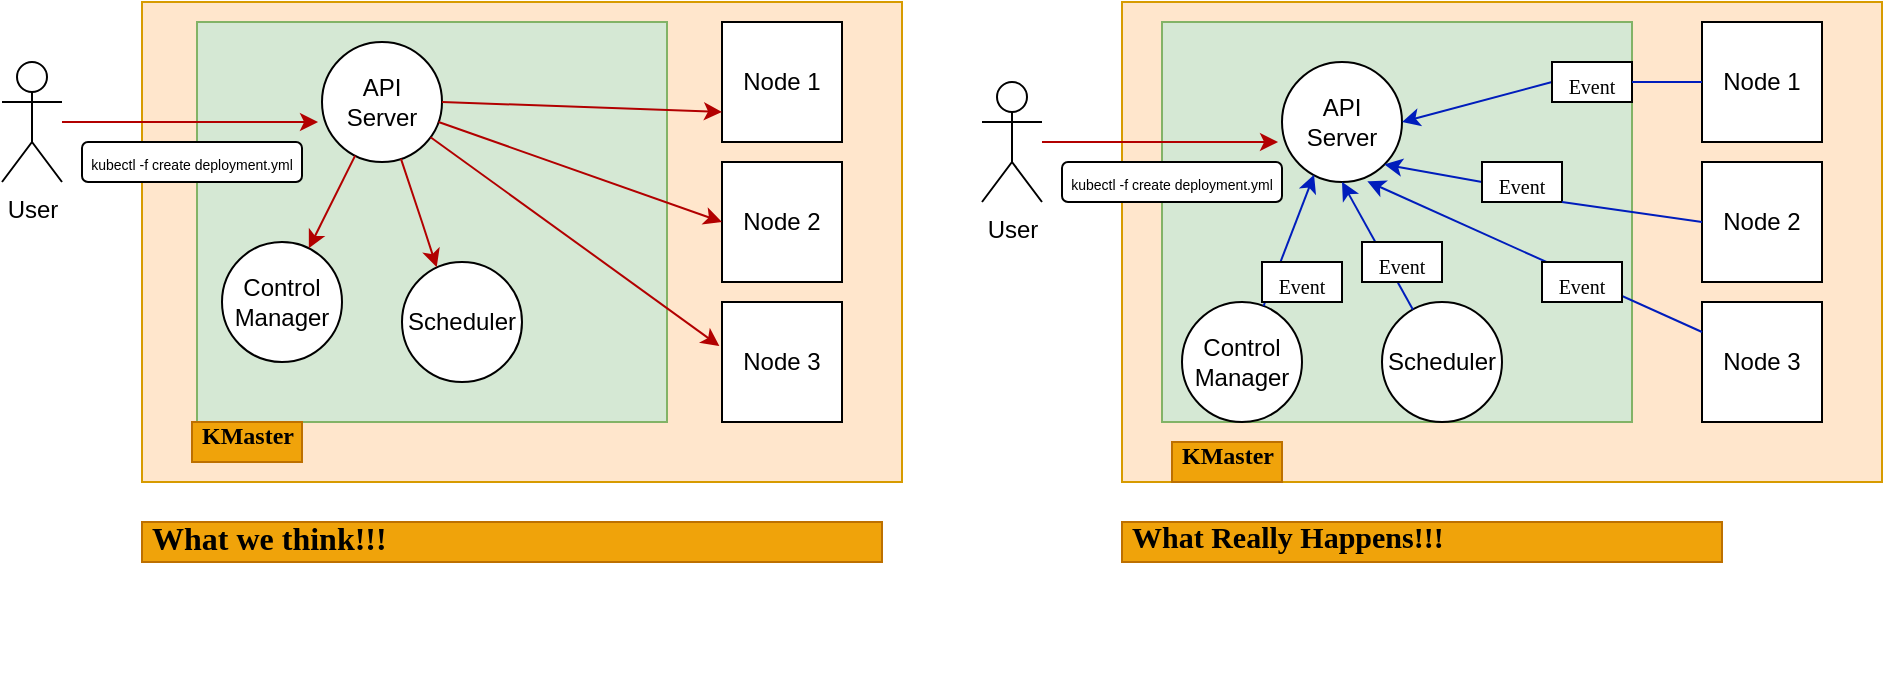 <mxfile version="20.3.1" type="github">
  <diagram id="y8RgMXlmg_gge-7AhZ-_" name="Page-1">
    <mxGraphModel dx="1196" dy="551" grid="1" gridSize="10" guides="1" tooltips="1" connect="1" arrows="1" fold="1" page="1" pageScale="1" pageWidth="827" pageHeight="1169" math="0" shadow="0">
      <root>
        <mxCell id="0" />
        <mxCell id="1" parent="0" />
        <mxCell id="BDUe3Jq0V9347dnS5RK9-30" value="" style="rounded=0;whiteSpace=wrap;html=1;fillColor=#ffe6cc;strokeColor=#d79b00;" vertex="1" parent="1">
          <mxGeometry x="100" y="120" width="380" height="240" as="geometry" />
        </mxCell>
        <mxCell id="BDUe3Jq0V9347dnS5RK9-3" value="&lt;span style=&quot;color: rgba(0, 0, 0, 0); font-family: monospace; font-size: 0px; text-align: start;&quot;&gt;%3CmxGraphModel%3E%3Croot%3E%3CmxCell%20id%3D%220%22%2F%3E%3CmxCell%20id%3D%221%22%20parent%3D%220%22%2F%3E%3CmxCell%20id%3D%222%22%20value%3D%22%22%20style%3D%22endArrow%3Dclassic%3Bhtml%3D1%3Brounded%3D0%3BfontFamily%3DTimes%20New%20Roman%3BfontSize%3D15%3B%22%20edge%3D%221%22%20parent%3D%221%22%3E%3CmxGeometry%20width%3D%2250%22%20height%3D%2250%22%20relative%3D%221%22%20as%3D%22geometry%22%3E%3CmxPoint%20x%3D%22600%22%20y%3D%22260.741%22%20as%3D%22sourcePoint%22%2F%3E%3CmxPoint%20x%3D%22600%22%20y%3D%22279.259%22%20as%3D%22targetPoint%22%2F%3E%3CArray%20as%3D%22points%22%3E%3CmxPoint%20x%3D%22530%22%20y%3D%22290%22%2F%3E%3C%2FArray%3E%3C%2FmxGeometry%3E%3C%2FmxCell%3E%3C%2Froot%3E%3C%2FmxGraphModel%3E&lt;/span&gt;" style="rounded=0;whiteSpace=wrap;html=1;fillColor=#d5e8d4;strokeColor=#82b366;" vertex="1" parent="1">
          <mxGeometry x="127.5" y="130" width="235" height="200" as="geometry" />
        </mxCell>
        <mxCell id="BDUe3Jq0V9347dnS5RK9-4" value="API Server" style="ellipse;whiteSpace=wrap;html=1;aspect=fixed;" vertex="1" parent="1">
          <mxGeometry x="190" y="140" width="60" height="60" as="geometry" />
        </mxCell>
        <mxCell id="BDUe3Jq0V9347dnS5RK9-5" value="Control Manager" style="ellipse;whiteSpace=wrap;html=1;aspect=fixed;" vertex="1" parent="1">
          <mxGeometry x="140" y="240" width="60" height="60" as="geometry" />
        </mxCell>
        <mxCell id="BDUe3Jq0V9347dnS5RK9-6" value="Scheduler" style="ellipse;whiteSpace=wrap;html=1;aspect=fixed;" vertex="1" parent="1">
          <mxGeometry x="230" y="250" width="60" height="60" as="geometry" />
        </mxCell>
        <mxCell id="BDUe3Jq0V9347dnS5RK9-9" value="User" style="shape=umlActor;verticalLabelPosition=bottom;verticalAlign=top;html=1;outlineConnect=0;" vertex="1" parent="1">
          <mxGeometry x="30" y="150" width="30" height="60" as="geometry" />
        </mxCell>
        <mxCell id="BDUe3Jq0V9347dnS5RK9-15" value="&lt;font style=&quot;font-size: 7px;&quot;&gt;kubectl -f create deployment.yml&lt;/font&gt;" style="rounded=1;whiteSpace=wrap;html=1;" vertex="1" parent="1">
          <mxGeometry x="70" y="190" width="110" height="20" as="geometry" />
        </mxCell>
        <mxCell id="BDUe3Jq0V9347dnS5RK9-17" value="Node 1" style="rounded=0;whiteSpace=wrap;html=1;" vertex="1" parent="1">
          <mxGeometry x="390" y="130" width="60" height="60" as="geometry" />
        </mxCell>
        <mxCell id="BDUe3Jq0V9347dnS5RK9-18" value="Node 2" style="rounded=0;whiteSpace=wrap;html=1;" vertex="1" parent="1">
          <mxGeometry x="390" y="200" width="60" height="60" as="geometry" />
        </mxCell>
        <mxCell id="BDUe3Jq0V9347dnS5RK9-19" value="Node 3" style="rounded=0;whiteSpace=wrap;html=1;" vertex="1" parent="1">
          <mxGeometry x="390" y="270" width="60" height="60" as="geometry" />
        </mxCell>
        <mxCell id="BDUe3Jq0V9347dnS5RK9-26" value="" style="endArrow=classic;html=1;rounded=0;entryX=0;entryY=0.75;entryDx=0;entryDy=0;exitX=1;exitY=0.5;exitDx=0;exitDy=0;fillColor=#e51400;strokeColor=#B20000;" edge="1" parent="1" source="BDUe3Jq0V9347dnS5RK9-4" target="BDUe3Jq0V9347dnS5RK9-17">
          <mxGeometry width="50" height="50" relative="1" as="geometry">
            <mxPoint x="380" y="250" as="sourcePoint" />
            <mxPoint x="430" y="200" as="targetPoint" />
          </mxGeometry>
        </mxCell>
        <mxCell id="BDUe3Jq0V9347dnS5RK9-27" value="" style="endArrow=classic;html=1;rounded=0;entryX=0;entryY=0.5;entryDx=0;entryDy=0;fillColor=#e51400;strokeColor=#B20000;" edge="1" parent="1" source="BDUe3Jq0V9347dnS5RK9-4" target="BDUe3Jq0V9347dnS5RK9-18">
          <mxGeometry width="50" height="50" relative="1" as="geometry">
            <mxPoint x="380" y="250" as="sourcePoint" />
            <mxPoint x="430" y="200" as="targetPoint" />
          </mxGeometry>
        </mxCell>
        <mxCell id="BDUe3Jq0V9347dnS5RK9-28" value="" style="endArrow=classic;html=1;rounded=0;entryX=-0.022;entryY=0.367;entryDx=0;entryDy=0;entryPerimeter=0;fillColor=#e51400;strokeColor=#B20000;" edge="1" parent="1" source="BDUe3Jq0V9347dnS5RK9-4" target="BDUe3Jq0V9347dnS5RK9-19">
          <mxGeometry width="50" height="50" relative="1" as="geometry">
            <mxPoint x="380" y="250" as="sourcePoint" />
            <mxPoint x="430" y="200" as="targetPoint" />
          </mxGeometry>
        </mxCell>
        <mxCell id="BDUe3Jq0V9347dnS5RK9-31" value="&lt;h1&gt;&lt;br&gt;&lt;/h1&gt;" style="text;html=1;strokeColor=none;fillColor=none;align=center;verticalAlign=middle;whiteSpace=wrap;rounded=0;" vertex="1" parent="1">
          <mxGeometry x="110" y="400" width="100" height="30" as="geometry" />
        </mxCell>
        <mxCell id="BDUe3Jq0V9347dnS5RK9-37" value="" style="endArrow=classic;html=1;rounded=0;fontFamily=Times New Roman;fontSize=15;entryX=0.289;entryY=0.044;entryDx=0;entryDy=0;entryPerimeter=0;fillColor=#e51400;strokeColor=#B20000;" edge="1" parent="1" source="BDUe3Jq0V9347dnS5RK9-4" target="BDUe3Jq0V9347dnS5RK9-6">
          <mxGeometry width="50" height="50" relative="1" as="geometry">
            <mxPoint x="280" y="450" as="sourcePoint" />
            <mxPoint x="330" y="400" as="targetPoint" />
            <Array as="points">
              <mxPoint x="240" y="230" />
            </Array>
          </mxGeometry>
        </mxCell>
        <mxCell id="BDUe3Jq0V9347dnS5RK9-38" value="" style="endArrow=classic;html=1;rounded=0;fontFamily=Times New Roman;fontSize=15;fillColor=#e51400;strokeColor=#B20000;" edge="1" parent="1" source="BDUe3Jq0V9347dnS5RK9-4" target="BDUe3Jq0V9347dnS5RK9-5">
          <mxGeometry width="50" height="50" relative="1" as="geometry">
            <mxPoint x="140" y="220" as="sourcePoint" />
            <mxPoint x="190" y="170" as="targetPoint" />
          </mxGeometry>
        </mxCell>
        <mxCell id="BDUe3Jq0V9347dnS5RK9-40" value="" style="endArrow=classic;html=1;rounded=0;fontFamily=Times New Roman;fontSize=15;entryX=-0.033;entryY=0.667;entryDx=0;entryDy=0;entryPerimeter=0;fillColor=#e51400;strokeColor=#B20000;" edge="1" parent="1" source="BDUe3Jq0V9347dnS5RK9-9" target="BDUe3Jq0V9347dnS5RK9-4">
          <mxGeometry width="50" height="50" relative="1" as="geometry">
            <mxPoint x="50" y="195" as="sourcePoint" />
            <mxPoint x="100" y="145" as="targetPoint" />
          </mxGeometry>
        </mxCell>
        <mxCell id="BDUe3Jq0V9347dnS5RK9-48" value="&lt;h1&gt;&lt;font style=&quot;font-size: 16px;&quot;&gt;What we think!!!&lt;/font&gt;&lt;/h1&gt;" style="text;html=1;strokeColor=#BD7000;fillColor=#f0a30a;spacing=5;spacingTop=-20;whiteSpace=wrap;overflow=hidden;rounded=0;fontFamily=Times New Roman;fontSize=7;fontColor=#000000;" vertex="1" parent="1">
          <mxGeometry x="100" y="380" width="370" height="20" as="geometry" />
        </mxCell>
        <mxCell id="BDUe3Jq0V9347dnS5RK9-68" value="" style="rounded=0;whiteSpace=wrap;html=1;fillColor=#ffe6cc;strokeColor=#d79b00;" vertex="1" parent="1">
          <mxGeometry x="590" y="120" width="380" height="240" as="geometry" />
        </mxCell>
        <mxCell id="BDUe3Jq0V9347dnS5RK9-69" value="&lt;span style=&quot;color: rgba(0, 0, 0, 0); font-family: monospace; font-size: 0px; text-align: start;&quot;&gt;%3CmxGraphModel%3E%3Croot%3E%3CmxCell%20id%3D%220%22%2F%3E%3CmxCell%20id%3D%221%22%20parent%3D%220%22%2F%3E%3CmxCell%20id%3D%222%22%20value%3D%22%22%20style%3D%22endArrow%3Dclassic%3Bhtml%3D1%3Brounded%3D0%3BfontFamily%3DTimes%20New%20Roman%3BfontSize%3D15%3B%22%20edge%3D%221%22%20parent%3D%221%22%3E%3CmxGeometry%20width%3D%2250%22%20height%3D%2250%22%20relative%3D%221%22%20as%3D%22geometry%22%3E%3CmxPoint%20x%3D%22600%22%20y%3D%22260.741%22%20as%3D%22sourcePoint%22%2F%3E%3CmxPoint%20x%3D%22600%22%20y%3D%22279.259%22%20as%3D%22targetPoint%22%2F%3E%3CArray%20as%3D%22points%22%3E%3CmxPoint%20x%3D%22530%22%20y%3D%22290%22%2F%3E%3C%2FArray%3E%3C%2FmxGeometry%3E%3C%2FmxCell%3E%3C%2Froot%3E%3C%2FmxGraphModel%3E&lt;/span&gt;" style="rounded=0;whiteSpace=wrap;html=1;fillColor=#d5e8d4;strokeColor=#82b366;" vertex="1" parent="1">
          <mxGeometry x="610" y="130" width="235" height="200" as="geometry" />
        </mxCell>
        <mxCell id="BDUe3Jq0V9347dnS5RK9-70" value="API Server" style="ellipse;whiteSpace=wrap;html=1;aspect=fixed;" vertex="1" parent="1">
          <mxGeometry x="670" y="150" width="60" height="60" as="geometry" />
        </mxCell>
        <mxCell id="BDUe3Jq0V9347dnS5RK9-71" value="Control Manager" style="ellipse;whiteSpace=wrap;html=1;aspect=fixed;" vertex="1" parent="1">
          <mxGeometry x="620" y="270" width="60" height="60" as="geometry" />
        </mxCell>
        <mxCell id="BDUe3Jq0V9347dnS5RK9-72" value="Scheduler" style="ellipse;whiteSpace=wrap;html=1;aspect=fixed;" vertex="1" parent="1">
          <mxGeometry x="720" y="270" width="60" height="60" as="geometry" />
        </mxCell>
        <mxCell id="BDUe3Jq0V9347dnS5RK9-73" value="User" style="shape=umlActor;verticalLabelPosition=bottom;verticalAlign=top;html=1;outlineConnect=0;" vertex="1" parent="1">
          <mxGeometry x="520" y="160" width="30" height="60" as="geometry" />
        </mxCell>
        <mxCell id="BDUe3Jq0V9347dnS5RK9-74" value="&lt;font style=&quot;font-size: 7px;&quot;&gt;kubectl -f create deployment.yml&lt;/font&gt;" style="rounded=1;whiteSpace=wrap;html=1;" vertex="1" parent="1">
          <mxGeometry x="560" y="200" width="110" height="20" as="geometry" />
        </mxCell>
        <mxCell id="BDUe3Jq0V9347dnS5RK9-75" value="Node 1" style="rounded=0;whiteSpace=wrap;html=1;" vertex="1" parent="1">
          <mxGeometry x="880" y="130" width="60" height="60" as="geometry" />
        </mxCell>
        <mxCell id="BDUe3Jq0V9347dnS5RK9-76" value="Node 2" style="rounded=0;whiteSpace=wrap;html=1;" vertex="1" parent="1">
          <mxGeometry x="880" y="200" width="60" height="60" as="geometry" />
        </mxCell>
        <mxCell id="BDUe3Jq0V9347dnS5RK9-77" value="Node 3" style="rounded=0;whiteSpace=wrap;html=1;" vertex="1" parent="1">
          <mxGeometry x="880" y="270" width="60" height="60" as="geometry" />
        </mxCell>
        <mxCell id="BDUe3Jq0V9347dnS5RK9-81" value="&lt;h1&gt;&lt;br&gt;&lt;/h1&gt;" style="text;html=1;strokeColor=none;fillColor=none;align=center;verticalAlign=middle;whiteSpace=wrap;rounded=0;" vertex="1" parent="1">
          <mxGeometry x="600" y="410" width="100" height="30" as="geometry" />
        </mxCell>
        <mxCell id="BDUe3Jq0V9347dnS5RK9-84" value="" style="endArrow=classic;html=1;rounded=0;fontFamily=Times New Roman;fontSize=15;entryX=-0.033;entryY=0.667;entryDx=0;entryDy=0;entryPerimeter=0;fillColor=#e51400;strokeColor=#B20000;" edge="1" parent="1" source="BDUe3Jq0V9347dnS5RK9-73" target="BDUe3Jq0V9347dnS5RK9-70">
          <mxGeometry width="50" height="50" relative="1" as="geometry">
            <mxPoint x="540" y="205" as="sourcePoint" />
            <mxPoint x="590" y="155" as="targetPoint" />
          </mxGeometry>
        </mxCell>
        <mxCell id="BDUe3Jq0V9347dnS5RK9-85" value="&lt;h1 style=&quot;&quot;&gt;&lt;font style=&quot;font-size: 15px;&quot;&gt;What Really Happens!!!&lt;/font&gt;&lt;/h1&gt;" style="text;html=1;strokeColor=#BD7000;fillColor=#f0a30a;spacing=5;spacingTop=-20;whiteSpace=wrap;overflow=hidden;rounded=0;fontFamily=Times New Roman;fontSize=7;fontColor=#000000;" vertex="1" parent="1">
          <mxGeometry x="590" y="380" width="300" height="20" as="geometry" />
        </mxCell>
        <mxCell id="BDUe3Jq0V9347dnS5RK9-87" value="" style="endArrow=classic;html=1;rounded=0;fontFamily=Times New Roman;fontSize=18;fontColor=#000000;entryX=1;entryY=0.5;entryDx=0;entryDy=0;exitX=0;exitY=0.5;exitDx=0;exitDy=0;fillColor=#0050ef;strokeColor=#001DBC;startArrow=none;" edge="1" parent="1" source="BDUe3Jq0V9347dnS5RK9-93" target="BDUe3Jq0V9347dnS5RK9-70">
          <mxGeometry width="50" height="50" relative="1" as="geometry">
            <mxPoint x="777" y="225" as="sourcePoint" />
            <mxPoint x="827" y="175" as="targetPoint" />
          </mxGeometry>
        </mxCell>
        <mxCell id="BDUe3Jq0V9347dnS5RK9-88" value="" style="endArrow=classic;html=1;rounded=0;fontFamily=Times New Roman;fontSize=18;fontColor=#000000;entryX=1;entryY=1;entryDx=0;entryDy=0;exitX=0;exitY=0.5;exitDx=0;exitDy=0;fillColor=#0050ef;strokeColor=#001DBC;startArrow=none;" edge="1" parent="1" source="BDUe3Jq0V9347dnS5RK9-94" target="BDUe3Jq0V9347dnS5RK9-70">
          <mxGeometry width="50" height="50" relative="1" as="geometry">
            <mxPoint x="760" y="255" as="sourcePoint" />
            <mxPoint x="810" y="205" as="targetPoint" />
          </mxGeometry>
        </mxCell>
        <mxCell id="BDUe3Jq0V9347dnS5RK9-89" value="" style="endArrow=classic;html=1;rounded=0;fontFamily=Times New Roman;fontSize=18;fontColor=#000000;exitX=0;exitY=0.25;exitDx=0;exitDy=0;entryX=0.711;entryY=0.994;entryDx=0;entryDy=0;entryPerimeter=0;fillColor=#0050ef;strokeColor=#001DBC;" edge="1" parent="1" source="BDUe3Jq0V9347dnS5RK9-77" target="BDUe3Jq0V9347dnS5RK9-70">
          <mxGeometry width="50" height="50" relative="1" as="geometry">
            <mxPoint x="820" y="315" as="sourcePoint" />
            <mxPoint x="870" y="265" as="targetPoint" />
          </mxGeometry>
        </mxCell>
        <mxCell id="BDUe3Jq0V9347dnS5RK9-90" value="" style="endArrow=classic;html=1;rounded=0;fontFamily=Times New Roman;fontSize=18;fontColor=#000000;entryX=0.5;entryY=1;entryDx=0;entryDy=0;fillColor=#0050ef;strokeColor=#001DBC;" edge="1" parent="1" source="BDUe3Jq0V9347dnS5RK9-72" target="BDUe3Jq0V9347dnS5RK9-70">
          <mxGeometry width="50" height="50" relative="1" as="geometry">
            <mxPoint x="660" y="350" as="sourcePoint" />
            <mxPoint x="710" y="300" as="targetPoint" />
          </mxGeometry>
        </mxCell>
        <mxCell id="BDUe3Jq0V9347dnS5RK9-91" value="" style="endArrow=classic;html=1;rounded=0;fontFamily=Times New Roman;fontSize=18;fontColor=#000000;entryX=0.267;entryY=0.939;entryDx=0;entryDy=0;entryPerimeter=0;fillColor=#0050ef;strokeColor=#001DBC;" edge="1" parent="1" source="BDUe3Jq0V9347dnS5RK9-71" target="BDUe3Jq0V9347dnS5RK9-70">
          <mxGeometry width="50" height="50" relative="1" as="geometry">
            <mxPoint x="660" y="350" as="sourcePoint" />
            <mxPoint x="710" y="300" as="targetPoint" />
          </mxGeometry>
        </mxCell>
        <mxCell id="BDUe3Jq0V9347dnS5RK9-95" value="&lt;font style=&quot;font-size: 10px;&quot;&gt;Event&lt;/font&gt;" style="rounded=0;whiteSpace=wrap;html=1;fontFamily=Times New Roman;fontSize=18;fontColor=#000000;" vertex="1" parent="1">
          <mxGeometry x="800" y="250" width="40" height="20" as="geometry" />
        </mxCell>
        <mxCell id="BDUe3Jq0V9347dnS5RK9-94" value="&lt;font style=&quot;font-size: 10px;&quot;&gt;Event&lt;/font&gt;" style="rounded=0;whiteSpace=wrap;html=1;fontFamily=Times New Roman;fontSize=18;fontColor=#000000;" vertex="1" parent="1">
          <mxGeometry x="770" y="200" width="40" height="20" as="geometry" />
        </mxCell>
        <mxCell id="BDUe3Jq0V9347dnS5RK9-96" value="" style="endArrow=none;html=1;rounded=0;fontFamily=Times New Roman;fontSize=18;fontColor=#000000;entryX=1;entryY=1;entryDx=0;entryDy=0;exitX=0;exitY=0.5;exitDx=0;exitDy=0;fillColor=#0050ef;strokeColor=#001DBC;" edge="1" parent="1" source="BDUe3Jq0V9347dnS5RK9-76" target="BDUe3Jq0V9347dnS5RK9-94">
          <mxGeometry width="50" height="50" relative="1" as="geometry">
            <mxPoint x="880" y="230" as="sourcePoint" />
            <mxPoint x="721.213" y="201.213" as="targetPoint" />
          </mxGeometry>
        </mxCell>
        <mxCell id="BDUe3Jq0V9347dnS5RK9-93" value="&lt;font style=&quot;font-size: 10px;&quot;&gt;Event&lt;/font&gt;" style="rounded=0;whiteSpace=wrap;html=1;fontFamily=Times New Roman;fontSize=18;fontColor=#000000;" vertex="1" parent="1">
          <mxGeometry x="805" y="150" width="40" height="20" as="geometry" />
        </mxCell>
        <mxCell id="BDUe3Jq0V9347dnS5RK9-97" value="" style="endArrow=none;html=1;rounded=0;fontFamily=Times New Roman;fontSize=18;fontColor=#000000;entryX=1;entryY=0.5;entryDx=0;entryDy=0;exitX=0;exitY=0.5;exitDx=0;exitDy=0;fillColor=#0050ef;strokeColor=#001DBC;" edge="1" parent="1" source="BDUe3Jq0V9347dnS5RK9-75" target="BDUe3Jq0V9347dnS5RK9-93">
          <mxGeometry width="50" height="50" relative="1" as="geometry">
            <mxPoint x="880" y="160" as="sourcePoint" />
            <mxPoint x="730" y="180" as="targetPoint" />
          </mxGeometry>
        </mxCell>
        <mxCell id="BDUe3Jq0V9347dnS5RK9-98" value="&lt;font style=&quot;font-size: 10px;&quot;&gt;Event&lt;/font&gt;" style="rounded=0;whiteSpace=wrap;html=1;fontFamily=Times New Roman;fontSize=18;fontColor=#000000;" vertex="1" parent="1">
          <mxGeometry x="710" y="240" width="40" height="20" as="geometry" />
        </mxCell>
        <mxCell id="BDUe3Jq0V9347dnS5RK9-99" value="&lt;font style=&quot;font-size: 10px;&quot;&gt;Event&lt;/font&gt;" style="rounded=0;whiteSpace=wrap;html=1;fontFamily=Times New Roman;fontSize=18;fontColor=#000000;" vertex="1" parent="1">
          <mxGeometry x="660" y="250" width="40" height="20" as="geometry" />
        </mxCell>
        <mxCell id="BDUe3Jq0V9347dnS5RK9-102" value="&lt;h1&gt;&lt;font style=&quot;font-size: 12px;&quot;&gt;KMaster&lt;/font&gt;&lt;/h1&gt;" style="text;html=1;strokeColor=#BD7000;fillColor=#f0a30a;spacing=5;spacingTop=-20;whiteSpace=wrap;overflow=hidden;rounded=0;fontFamily=Times New Roman;fontSize=7;fontColor=#000000;" vertex="1" parent="1">
          <mxGeometry x="125" y="330" width="55" height="20" as="geometry" />
        </mxCell>
        <mxCell id="BDUe3Jq0V9347dnS5RK9-104" value="&lt;h1&gt;&lt;font style=&quot;font-size: 12px;&quot;&gt;KMaster&lt;/font&gt;&lt;/h1&gt;" style="text;html=1;strokeColor=#BD7000;fillColor=#f0a30a;spacing=5;spacingTop=-20;whiteSpace=wrap;overflow=hidden;rounded=0;fontFamily=Times New Roman;fontSize=7;fontColor=#000000;" vertex="1" parent="1">
          <mxGeometry x="615" y="340" width="55" height="20" as="geometry" />
        </mxCell>
      </root>
    </mxGraphModel>
  </diagram>
</mxfile>
